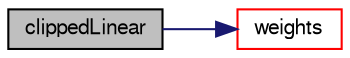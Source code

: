 digraph "clippedLinear"
{
  bgcolor="transparent";
  edge [fontname="FreeSans",fontsize="10",labelfontname="FreeSans",labelfontsize="10"];
  node [fontname="FreeSans",fontsize="10",shape=record];
  rankdir="LR";
  Node6 [label="clippedLinear",height=0.2,width=0.4,color="black", fillcolor="grey75", style="filled", fontcolor="black"];
  Node6 -> Node7 [color="midnightblue",fontsize="10",style="solid",fontname="FreeSans"];
  Node7 [label="weights",height=0.2,width=0.4,color="red",URL="$a23150.html#a97d44830bee9a59c32896acc622352e9",tooltip="Return the interpolation weighting factors. "];
}
